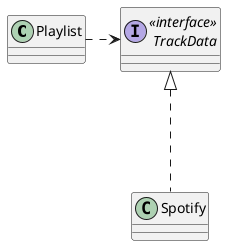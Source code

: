 @startuml
skinparam classAttributeIconSize 0

class Playlist
class Spotify
interface "<<interface>>\n TrackData" as TrackData
Playlist -right..> TrackData
Spotify -up..|> TrackData
@enduml
